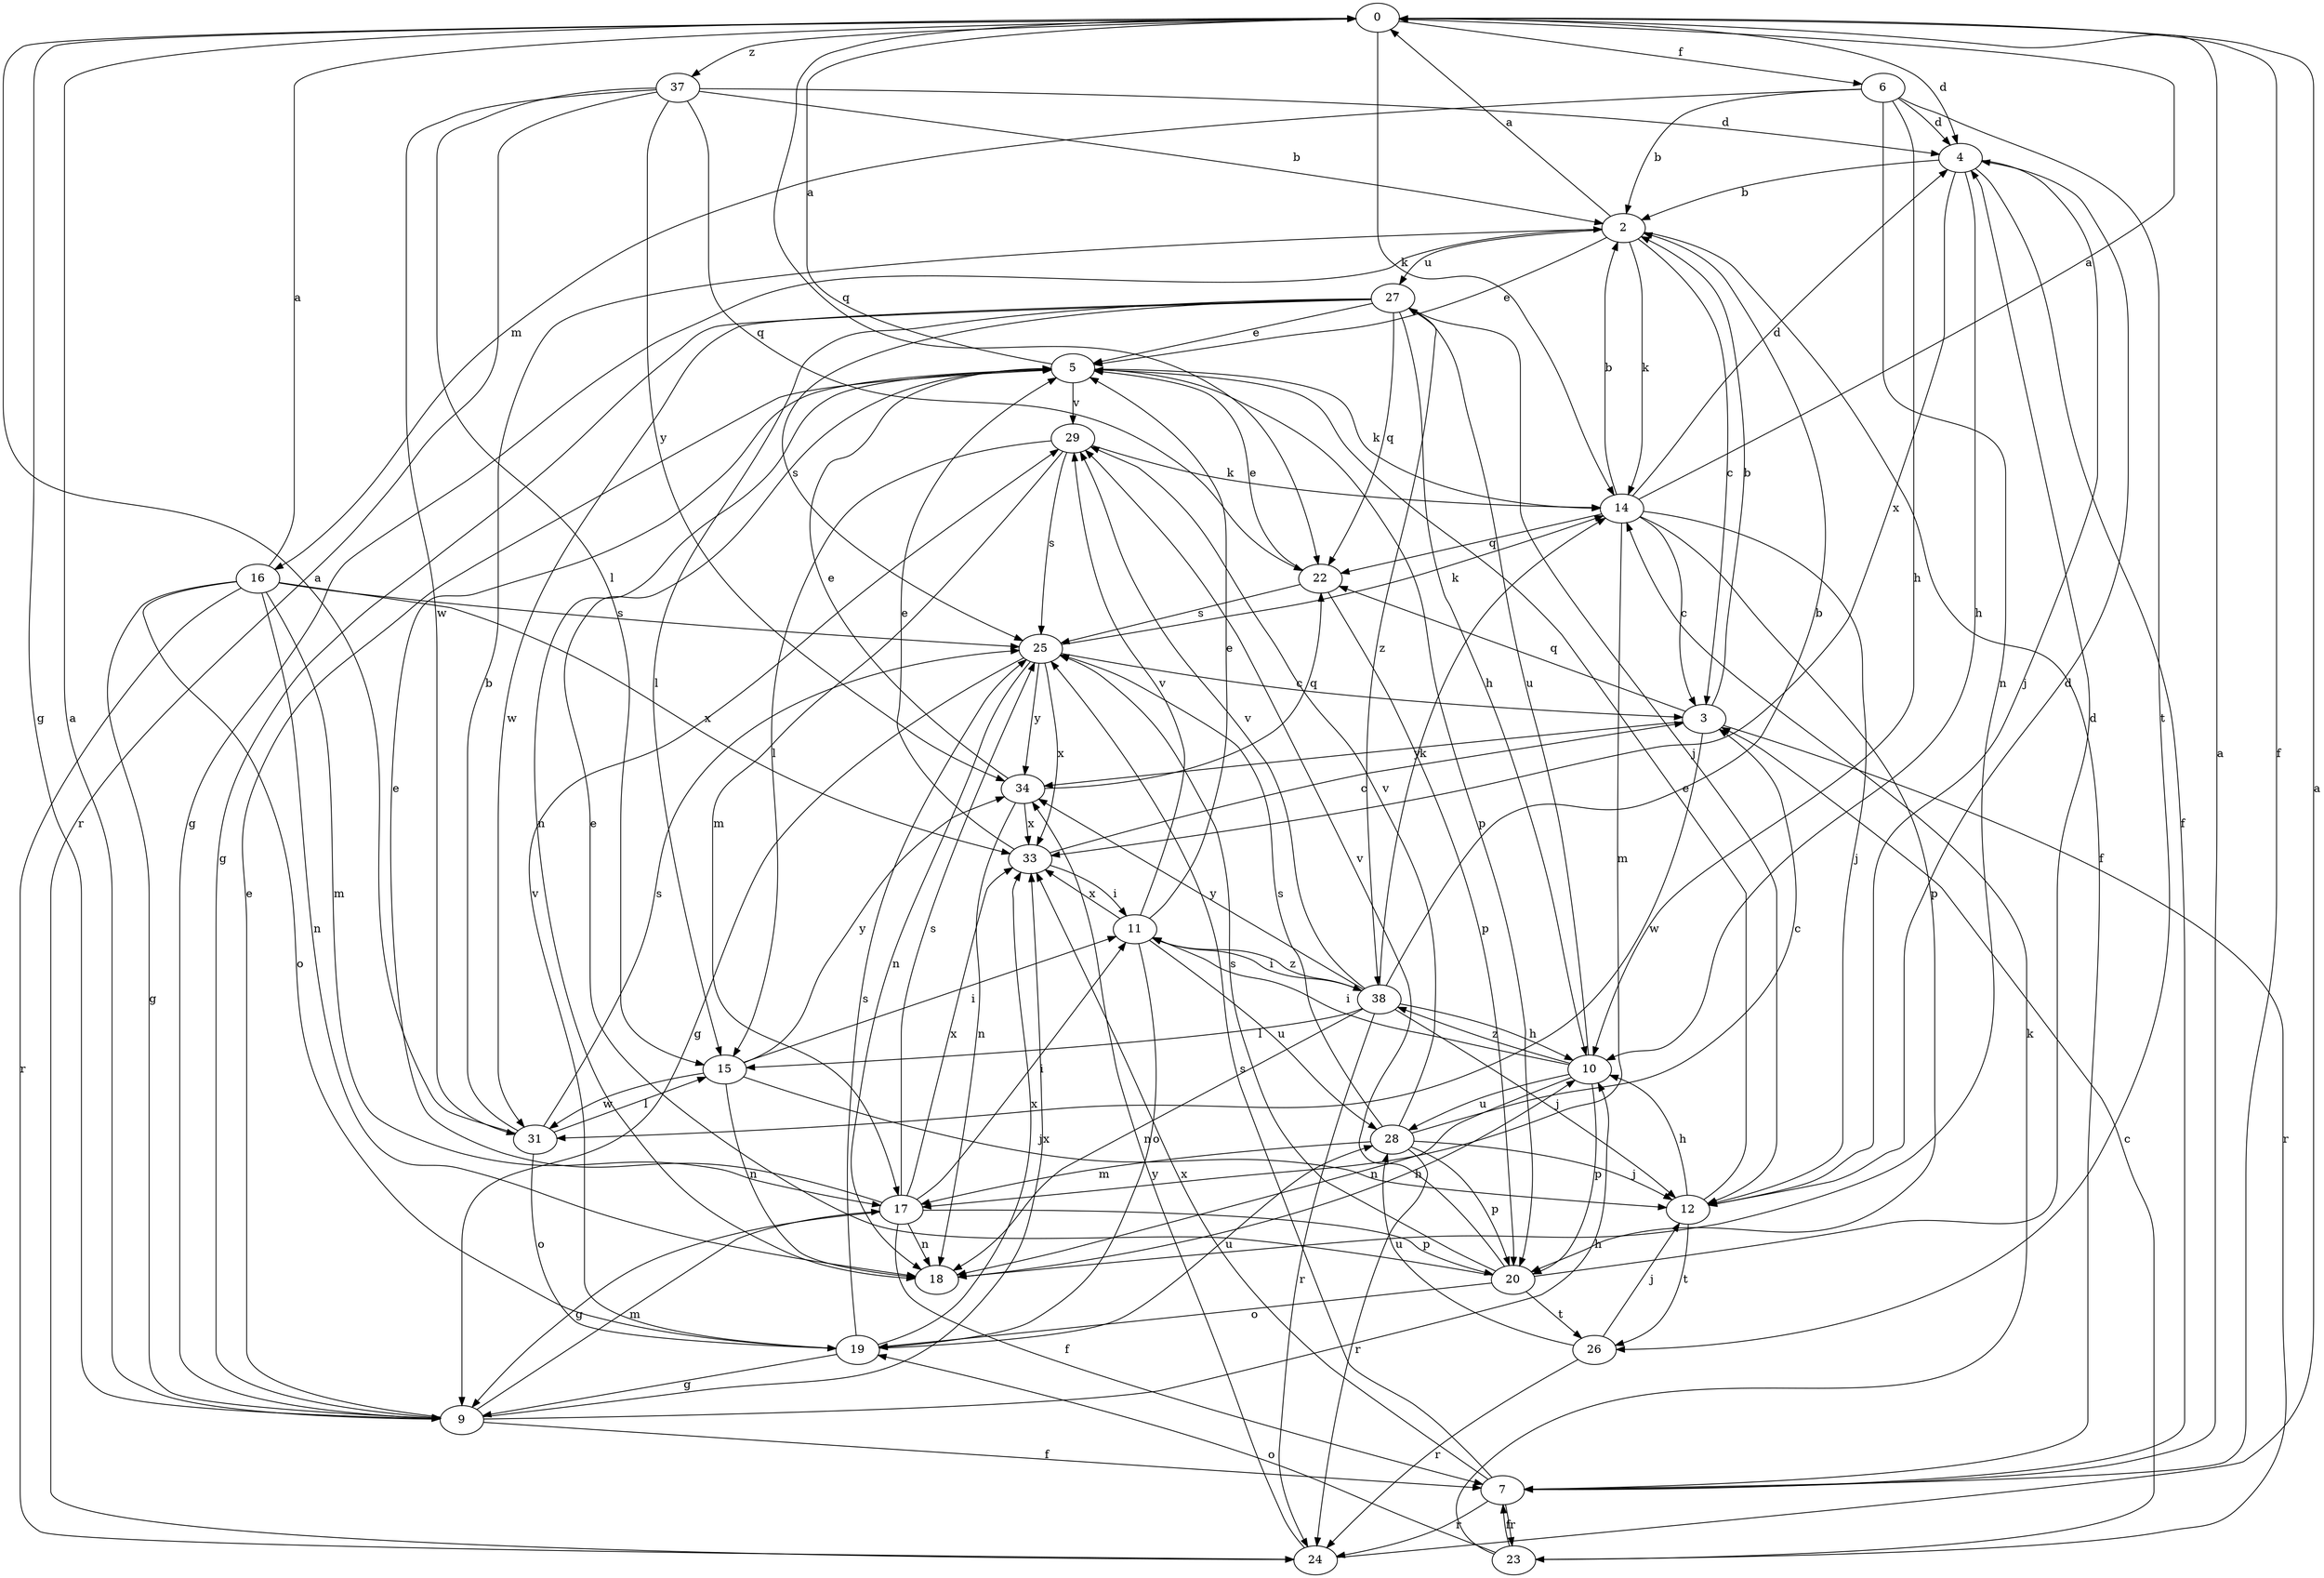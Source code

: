 strict digraph  {
0;
2;
3;
4;
5;
6;
7;
9;
10;
11;
12;
14;
15;
16;
17;
18;
19;
20;
22;
23;
24;
25;
26;
27;
28;
29;
31;
33;
34;
37;
38;
0 -> 4  [label=d];
0 -> 6  [label=f];
0 -> 7  [label=f];
0 -> 9  [label=g];
0 -> 14  [label=k];
0 -> 22  [label=q];
0 -> 37  [label=z];
2 -> 0  [label=a];
2 -> 3  [label=c];
2 -> 5  [label=e];
2 -> 7  [label=f];
2 -> 9  [label=g];
2 -> 14  [label=k];
2 -> 27  [label=u];
3 -> 2  [label=b];
3 -> 22  [label=q];
3 -> 23  [label=r];
3 -> 31  [label=w];
3 -> 34  [label=y];
4 -> 2  [label=b];
4 -> 7  [label=f];
4 -> 10  [label=h];
4 -> 12  [label=j];
4 -> 33  [label=x];
5 -> 0  [label=a];
5 -> 14  [label=k];
5 -> 18  [label=n];
5 -> 20  [label=p];
5 -> 29  [label=v];
6 -> 2  [label=b];
6 -> 4  [label=d];
6 -> 10  [label=h];
6 -> 16  [label=m];
6 -> 18  [label=n];
6 -> 26  [label=t];
7 -> 0  [label=a];
7 -> 23  [label=r];
7 -> 24  [label=r];
7 -> 25  [label=s];
7 -> 33  [label=x];
9 -> 0  [label=a];
9 -> 5  [label=e];
9 -> 7  [label=f];
9 -> 10  [label=h];
9 -> 17  [label=m];
9 -> 33  [label=x];
10 -> 11  [label=i];
10 -> 18  [label=n];
10 -> 20  [label=p];
10 -> 27  [label=u];
10 -> 28  [label=u];
10 -> 38  [label=z];
11 -> 5  [label=e];
11 -> 19  [label=o];
11 -> 28  [label=u];
11 -> 29  [label=v];
11 -> 33  [label=x];
11 -> 38  [label=z];
12 -> 4  [label=d];
12 -> 5  [label=e];
12 -> 10  [label=h];
12 -> 26  [label=t];
14 -> 0  [label=a];
14 -> 2  [label=b];
14 -> 3  [label=c];
14 -> 4  [label=d];
14 -> 12  [label=j];
14 -> 17  [label=m];
14 -> 20  [label=p];
14 -> 22  [label=q];
15 -> 11  [label=i];
15 -> 12  [label=j];
15 -> 18  [label=n];
15 -> 31  [label=w];
15 -> 34  [label=y];
16 -> 0  [label=a];
16 -> 9  [label=g];
16 -> 17  [label=m];
16 -> 18  [label=n];
16 -> 19  [label=o];
16 -> 24  [label=r];
16 -> 25  [label=s];
16 -> 33  [label=x];
17 -> 5  [label=e];
17 -> 7  [label=f];
17 -> 9  [label=g];
17 -> 11  [label=i];
17 -> 18  [label=n];
17 -> 20  [label=p];
17 -> 25  [label=s];
17 -> 33  [label=x];
18 -> 10  [label=h];
19 -> 9  [label=g];
19 -> 25  [label=s];
19 -> 28  [label=u];
19 -> 29  [label=v];
19 -> 33  [label=x];
20 -> 4  [label=d];
20 -> 5  [label=e];
20 -> 19  [label=o];
20 -> 25  [label=s];
20 -> 26  [label=t];
20 -> 29  [label=v];
22 -> 5  [label=e];
22 -> 20  [label=p];
22 -> 25  [label=s];
23 -> 3  [label=c];
23 -> 7  [label=f];
23 -> 14  [label=k];
23 -> 19  [label=o];
24 -> 0  [label=a];
24 -> 34  [label=y];
25 -> 3  [label=c];
25 -> 9  [label=g];
25 -> 14  [label=k];
25 -> 18  [label=n];
25 -> 33  [label=x];
25 -> 34  [label=y];
26 -> 12  [label=j];
26 -> 24  [label=r];
26 -> 28  [label=u];
27 -> 5  [label=e];
27 -> 9  [label=g];
27 -> 10  [label=h];
27 -> 12  [label=j];
27 -> 15  [label=l];
27 -> 22  [label=q];
27 -> 25  [label=s];
27 -> 31  [label=w];
27 -> 38  [label=z];
28 -> 3  [label=c];
28 -> 12  [label=j];
28 -> 17  [label=m];
28 -> 20  [label=p];
28 -> 24  [label=r];
28 -> 25  [label=s];
28 -> 29  [label=v];
29 -> 14  [label=k];
29 -> 15  [label=l];
29 -> 17  [label=m];
29 -> 25  [label=s];
31 -> 0  [label=a];
31 -> 2  [label=b];
31 -> 15  [label=l];
31 -> 19  [label=o];
31 -> 25  [label=s];
33 -> 3  [label=c];
33 -> 5  [label=e];
33 -> 11  [label=i];
34 -> 5  [label=e];
34 -> 18  [label=n];
34 -> 22  [label=q];
34 -> 33  [label=x];
37 -> 2  [label=b];
37 -> 4  [label=d];
37 -> 15  [label=l];
37 -> 22  [label=q];
37 -> 24  [label=r];
37 -> 31  [label=w];
37 -> 34  [label=y];
38 -> 2  [label=b];
38 -> 10  [label=h];
38 -> 11  [label=i];
38 -> 12  [label=j];
38 -> 14  [label=k];
38 -> 15  [label=l];
38 -> 18  [label=n];
38 -> 24  [label=r];
38 -> 29  [label=v];
38 -> 34  [label=y];
}
